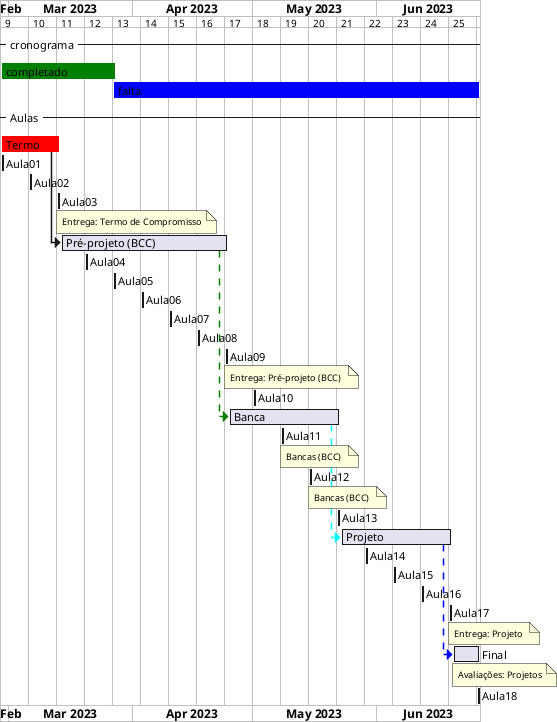 @startgantt cronograma_BCC

/'TODO: tentar usar variáveis do sistema: https://blog.jdriven.com/2017/01/plantuml-pleasantness-using-current-date/  '/
/'atualizar'/
!$dataInicio = "	2023-02-27	"
!$dataFim  = "	2023-06-26	"
!$Aula01 = $dataInicio		
!$Aula02 = "	2023-03-06	"
!$Aula03 = "	2023-03-13	"
!$Aula04 = "	2023-03-20	"
!$Aula05 = "	2023-03-27	"
!$Aula06 = "	2023-04-03	"
!$Aula07 = "	2023-04-10	"
!$Aula08 = "	2023-04-17	"
!$Aula09 = "	2023-04-24	"
!$Aula10 = "	2023-05-01	"
!$Aula11 = "	2023-05-08	"
!$Aula12 = "	2023-05-15	"
!$Aula13 = "	2023-05-22	"
!$Aula14 = "	2023-05-29	"
!$Aula15 = "	2023-06-05	"
!$Aula16 = "	2023-06-12	"
!$Aula17 = "	2023-06-19	"
!$Aula18 = "	2023-06-26	"
!$Aula18 = $dataFim		

!$dataAtual  = $Aula05
/'atualizar'/

ganttscale weekly

Project starts $dataInicio

-- cronograma -- 
[completado] is colored in green
[completado] starts $dataInicio and ends $dataAtual
[falta] starts $dataAtual and ends $dataFim
[falta] is colored in blue

-- Aulas -- 
[Termo] is colored in Red
[Termo]  starts $Aula01 and ends $Aula03
[Aula01] starts $Aula01 and ends $Aula01
[Aula02] starts $Aula02 and ends $Aula02
[Aula03] starts $Aula03 and ends $Aula03
note bottom
Entrega: Termo de Compromisso
end note
[Pré-projeto (BCC)] starts at [Termo]'s end
[Pré-projeto (BCC)] ends $Aula09
[Aula04] starts $Aula04 and ends $Aula04
[Aula05] starts $Aula05 and ends $Aula05
[Aula06] starts $Aula06 and ends $Aula06
[Aula07] starts $Aula07 and ends $Aula07
[Aula08] starts $Aula08 and ends $Aula08
[Aula09] starts $Aula09 and ends $Aula09
note bottom
Entrega: Pré-projeto (BCC) 
end note
[Aula10] starts $Aula10 and ends $Aula10
[Banca] starts at [Pré-projeto (BCC)]'s end with green dashed link
[Banca] ends $Aula13
[Aula11] starts $Aula11 and ends $Aula11
note bottom
Bancas (BCC) 
end note
[Aula12] starts $Aula12 and ends $Aula12
note bottom
Bancas (BCC) 
end note
[Aula13] starts $Aula13 and ends $Aula13
[Projeto] starts at [Banca]'s end with cyan dashed link
[Projeto] ends $Aula17
[Aula14] starts $Aula14 and ends $Aula14
[Aula15] starts $Aula15 and ends $Aula15
[Aula16] starts $Aula16 and ends $Aula16
[Aula17] starts $Aula17 and ends $Aula17
note bottom
Entrega: Projeto 
end note
[Final] starts at [Projeto]'s end with blue dashed link
[Final] ends $Aula18
note bottom
Avaliações: Projetos
end note
[Aula18] starts $Aula18 and ends $Aula18

@endgantt